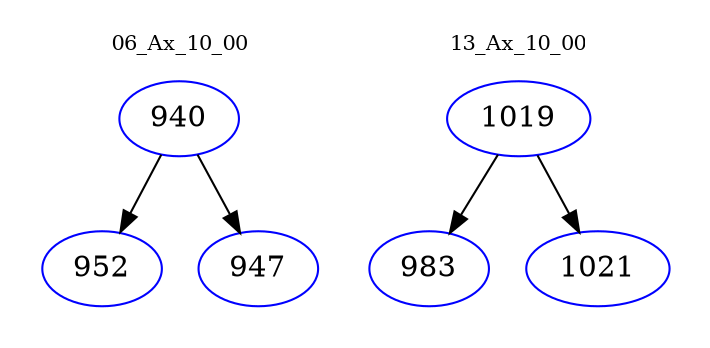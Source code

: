digraph{
subgraph cluster_0 {
color = white
label = "06_Ax_10_00";
fontsize=10;
T0_940 [label="940", color="blue"]
T0_940 -> T0_952 [color="black"]
T0_952 [label="952", color="blue"]
T0_940 -> T0_947 [color="black"]
T0_947 [label="947", color="blue"]
}
subgraph cluster_1 {
color = white
label = "13_Ax_10_00";
fontsize=10;
T1_1019 [label="1019", color="blue"]
T1_1019 -> T1_983 [color="black"]
T1_983 [label="983", color="blue"]
T1_1019 -> T1_1021 [color="black"]
T1_1021 [label="1021", color="blue"]
}
}
